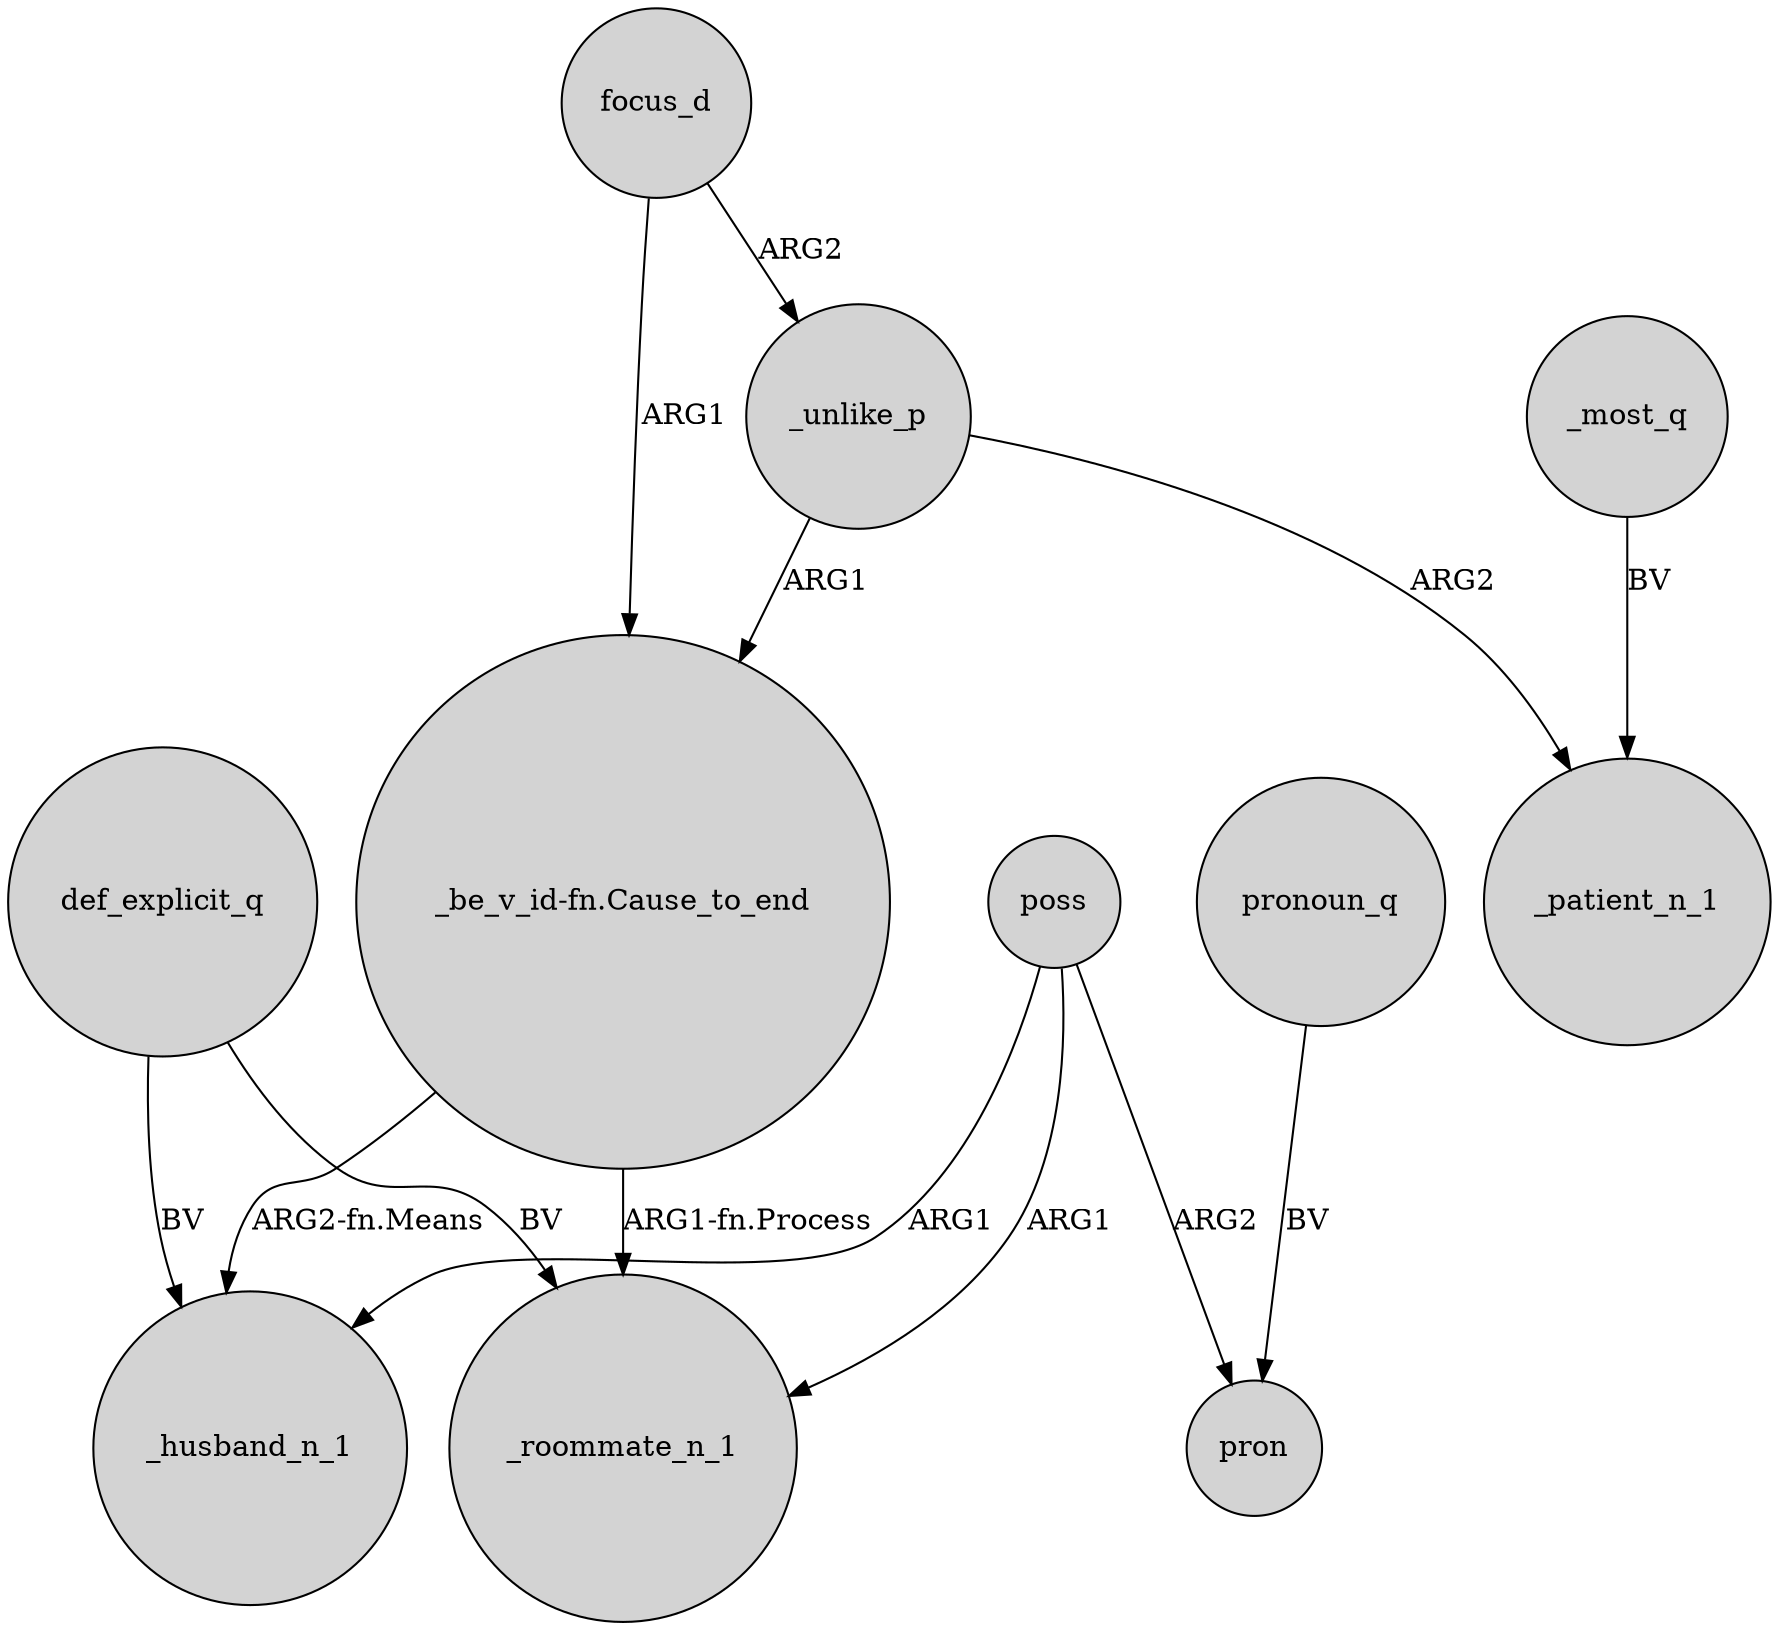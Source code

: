 digraph {
	node [shape=circle style=filled]
	"_be_v_id-fn.Cause_to_end" -> _roommate_n_1 [label="ARG1-fn.Process"]
	focus_d -> "_be_v_id-fn.Cause_to_end" [label=ARG1]
	def_explicit_q -> _husband_n_1 [label=BV]
	def_explicit_q -> _roommate_n_1 [label=BV]
	"_be_v_id-fn.Cause_to_end" -> _husband_n_1 [label="ARG2-fn.Means"]
	poss -> _roommate_n_1 [label=ARG1]
	focus_d -> _unlike_p [label=ARG2]
	_unlike_p -> "_be_v_id-fn.Cause_to_end" [label=ARG1]
	pronoun_q -> pron [label=BV]
	poss -> _husband_n_1 [label=ARG1]
	_unlike_p -> _patient_n_1 [label=ARG2]
	poss -> pron [label=ARG2]
	_most_q -> _patient_n_1 [label=BV]
}
